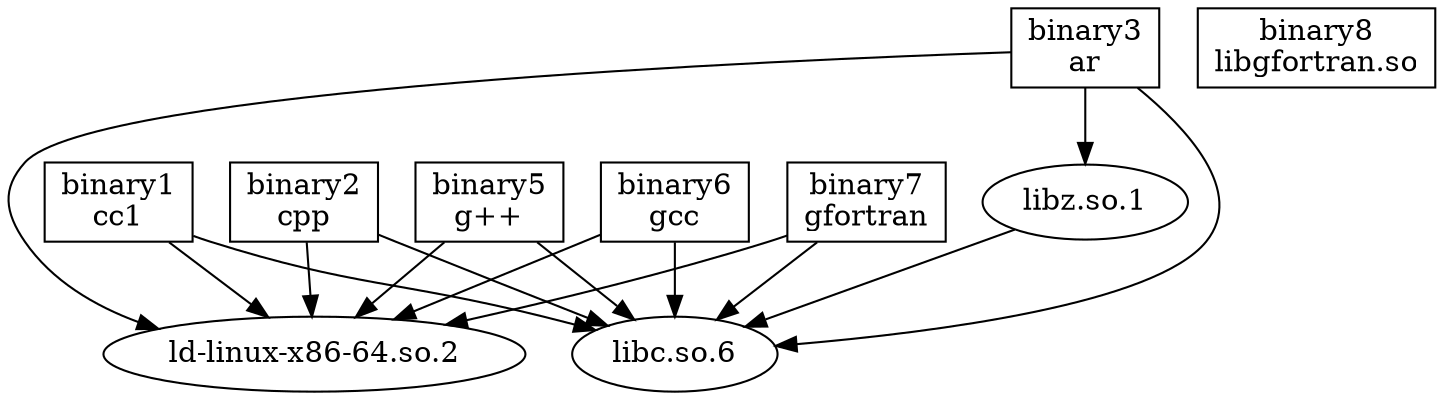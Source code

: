digraph SBOM {
    node [shape=record];
    // Metadata
    // Platform: x86_64-linux-gnu (x86_64)
    // Description: GNU Compiler Collection (Debian 4.1.1-21)
    "2bc75fa5ad779c5329d271546bcf9f65" [label="binary1\ncc1", shape=box];
    "2bc75fa5ad779c5329d271546bcf9f65" -> "009a09df458d78514d3f7324b74da26c";
    "2bc75fa5ad779c5329d271546bcf9f65" -> "786209f5ea18ea186d34979aa51f3343";
    "009a09df458d78514d3f7324b74da26c" [label="libc.so.6\n", shape=ellipse];
    "786209f5ea18ea186d34979aa51f3343" [label="ld-linux-x86-64.so.2\n", shape=ellipse];
    "2f25beac43c57116de46e227db57d08b" [label="binary2\ncpp", shape=box];
    "2f25beac43c57116de46e227db57d08b" -> "009a09df458d78514d3f7324b74da26c";
    "2f25beac43c57116de46e227db57d08b" -> "786209f5ea18ea186d34979aa51f3343";
    "ca21ec459bc61bf3f37b802de95643b5" [label="binary3\nar", shape=box];
    "ca21ec459bc61bf3f37b802de95643b5" -> "a472f69d270ee71120f52afd509771bc";
    "ca21ec459bc61bf3f37b802de95643b5" -> "009a09df458d78514d3f7324b74da26c";
    "ca21ec459bc61bf3f37b802de95643b5" -> "786209f5ea18ea186d34979aa51f3343";
    "a472f69d270ee71120f52afd509771bc" [label="libz.so.1\n", shape=ellipse];
    "a472f69d270ee71120f52afd509771bc" -> "009a09df458d78514d3f7324b74da26c";
    "9d7a37a8d8926db082066c37ff6852fc" [label="binary5\ng++", shape=box];
    "9d7a37a8d8926db082066c37ff6852fc" -> "009a09df458d78514d3f7324b74da26c";
    "9d7a37a8d8926db082066c37ff6852fc" -> "786209f5ea18ea186d34979aa51f3343";
    "146b59f46d09b9234d28aa1db18a8e88" [label="binary6\ngcc", shape=box];
    "146b59f46d09b9234d28aa1db18a8e88" -> "009a09df458d78514d3f7324b74da26c";
    "146b59f46d09b9234d28aa1db18a8e88" -> "786209f5ea18ea186d34979aa51f3343";
    "40aa837904b50328ebbf3a3380e966dc" [label="binary7\ngfortran", shape=box];
    "40aa837904b50328ebbf3a3380e966dc" -> "009a09df458d78514d3f7324b74da26c";
    "40aa837904b50328ebbf3a3380e966dc" -> "786209f5ea18ea186d34979aa51f3343";
    "26baa7feee82f39e2738cfe1f603d776" [label="binary8\nlibgfortran.so", shape=box];
}
